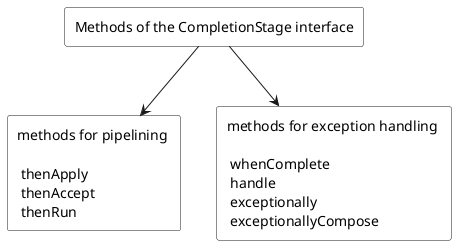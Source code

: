 @startuml

scale 1.0
skinparam monochrome true
skinparam RectangleBackgroundColor white

rectangle "Methods of the CompletionStage interface" as Methods
rectangle "methods for pipelining \n  \n thenApply \n thenAccept \n thenRun" as Pipelining
rectangle "methods for exception handling \n  \n whenComplete \n handle \n exceptionally \n exceptionallyCompose" as ExceptionHandling

Methods --> ExceptionHandling
Methods --> Pipelining

@enduml